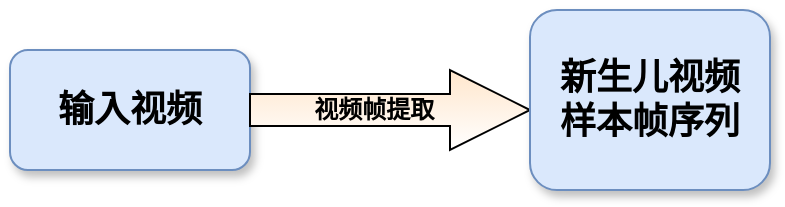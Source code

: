 <mxfile version="25.0.3">
  <diagram name="第 1 页" id="w9s7e6-MdJkUKWHXiI3m">
    <mxGraphModel dx="1213" dy="768" grid="1" gridSize="10" guides="1" tooltips="1" connect="1" arrows="1" fold="1" page="1" pageScale="1" pageWidth="827" pageHeight="1169" math="0" shadow="0">
      <root>
        <mxCell id="0" />
        <mxCell id="1" parent="0" />
        <mxCell id="qo8-DKv4Xhy0Se29s8rM-3" value="&lt;font style=&quot;font-size: 18px;&quot;&gt;输入视频&lt;/font&gt;" style="rounded=1;whiteSpace=wrap;html=1;fillColor=#dae8fc;strokeColor=#6c8ebf;fontStyle=1;shadow=1;" vertex="1" parent="1">
          <mxGeometry x="40" y="300" width="120" height="60" as="geometry" />
        </mxCell>
        <mxCell id="qo8-DKv4Xhy0Se29s8rM-4" value="视频帧提取&amp;nbsp; &amp;nbsp; &amp;nbsp;" style="html=1;shadow=0;align=center;verticalAlign=middle;shape=mxgraph.arrows2.arrow;dy=0.6;dx=40;notch=0;fillColor=#ffe6cc;strokeColor=default;fontStyle=1;gradientColor=#ffffff;" vertex="1" parent="1">
          <mxGeometry x="160" y="310" width="140" height="40" as="geometry" />
        </mxCell>
        <mxCell id="qo8-DKv4Xhy0Se29s8rM-5" value="&lt;font style=&quot;font-size: 18px;&quot;&gt;新生儿视频&lt;/font&gt;&lt;div&gt;&lt;font style=&quot;font-size: 18px;&quot;&gt;样本帧序列&lt;/font&gt;&lt;/div&gt;" style="rounded=1;whiteSpace=wrap;html=1;fillColor=#dae8fc;strokeColor=#6c8ebf;fontStyle=1;shadow=1;glass=0;" vertex="1" parent="1">
          <mxGeometry x="300" y="280" width="120" height="90" as="geometry" />
        </mxCell>
      </root>
    </mxGraphModel>
  </diagram>
</mxfile>
